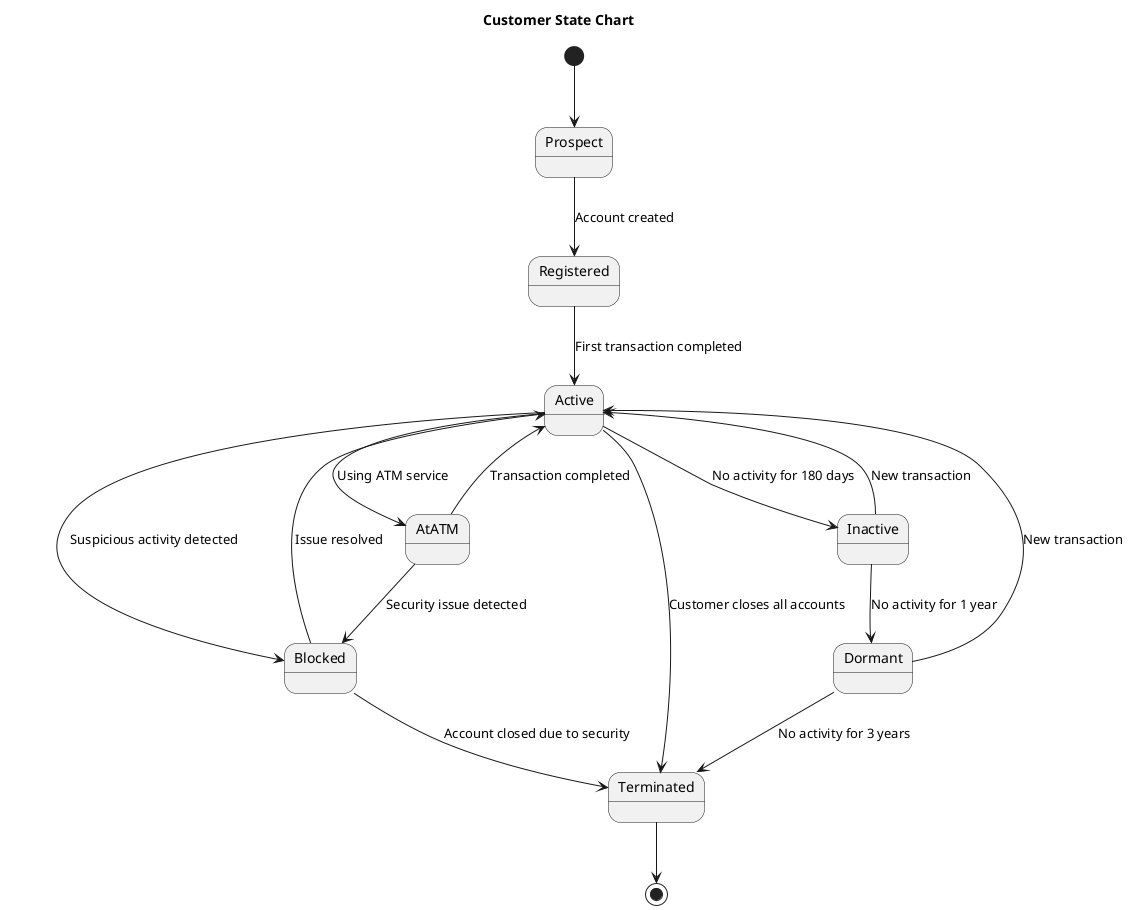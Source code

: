 @startuml
' State Chart for Customer
title Customer State Chart

[*] --> Prospect
Prospect --> Registered : Account created
Registered --> Active : First transaction completed

Active --> AtATM : Using ATM service
AtATM --> Active : Transaction completed
AtATM --> Blocked : Security issue detected

Active --> Inactive : No activity for 180 days
Inactive --> Active : New transaction
Inactive --> Dormant : No activity for 1 year
Dormant --> Active : New transaction
Dormant --> Terminated : No activity for 3 years

Active --> Blocked : Suspicious activity detected
Blocked --> Active : Issue resolved
Blocked --> Terminated : Account closed due to security

Active --> Terminated : Customer closes all accounts
Terminated --> [*]

@enduml
